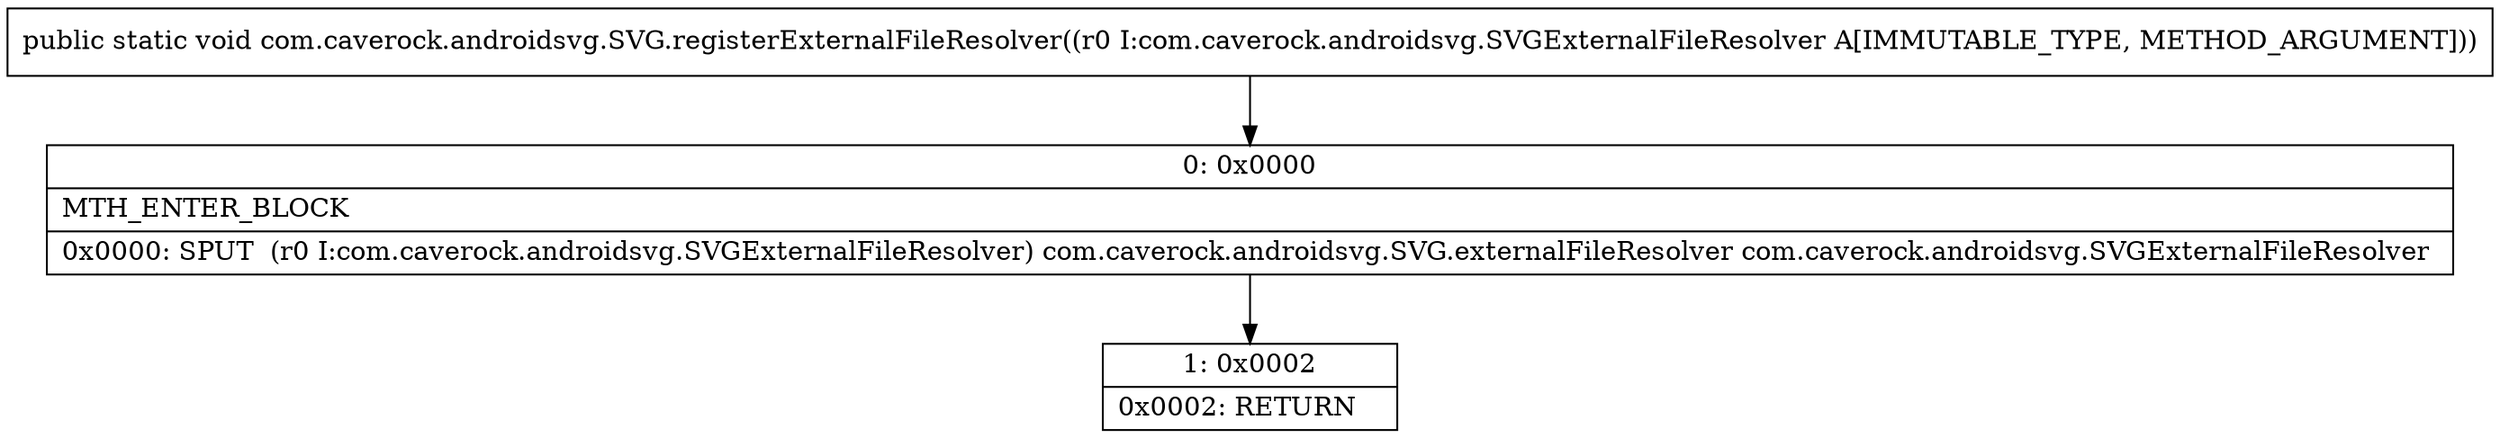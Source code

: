 digraph "CFG forcom.caverock.androidsvg.SVG.registerExternalFileResolver(Lcom\/caverock\/androidsvg\/SVGExternalFileResolver;)V" {
Node_0 [shape=record,label="{0\:\ 0x0000|MTH_ENTER_BLOCK\l|0x0000: SPUT  (r0 I:com.caverock.androidsvg.SVGExternalFileResolver) com.caverock.androidsvg.SVG.externalFileResolver com.caverock.androidsvg.SVGExternalFileResolver \l}"];
Node_1 [shape=record,label="{1\:\ 0x0002|0x0002: RETURN   \l}"];
MethodNode[shape=record,label="{public static void com.caverock.androidsvg.SVG.registerExternalFileResolver((r0 I:com.caverock.androidsvg.SVGExternalFileResolver A[IMMUTABLE_TYPE, METHOD_ARGUMENT])) }"];
MethodNode -> Node_0;
Node_0 -> Node_1;
}

